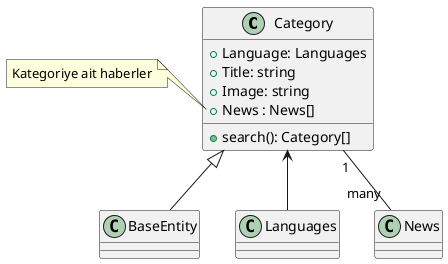 @startuml Class Diagram

class Category  {
    + Language: Languages
    + Title: string 
    + Image: string
    + News : News[] 

    + search(): Category[]
}

Category <|-- BaseEntity
Category <-- Languages
Category "1" -- "many" News

note left of Category::News 
Kategoriye ait haberler
end note
 
@enduml